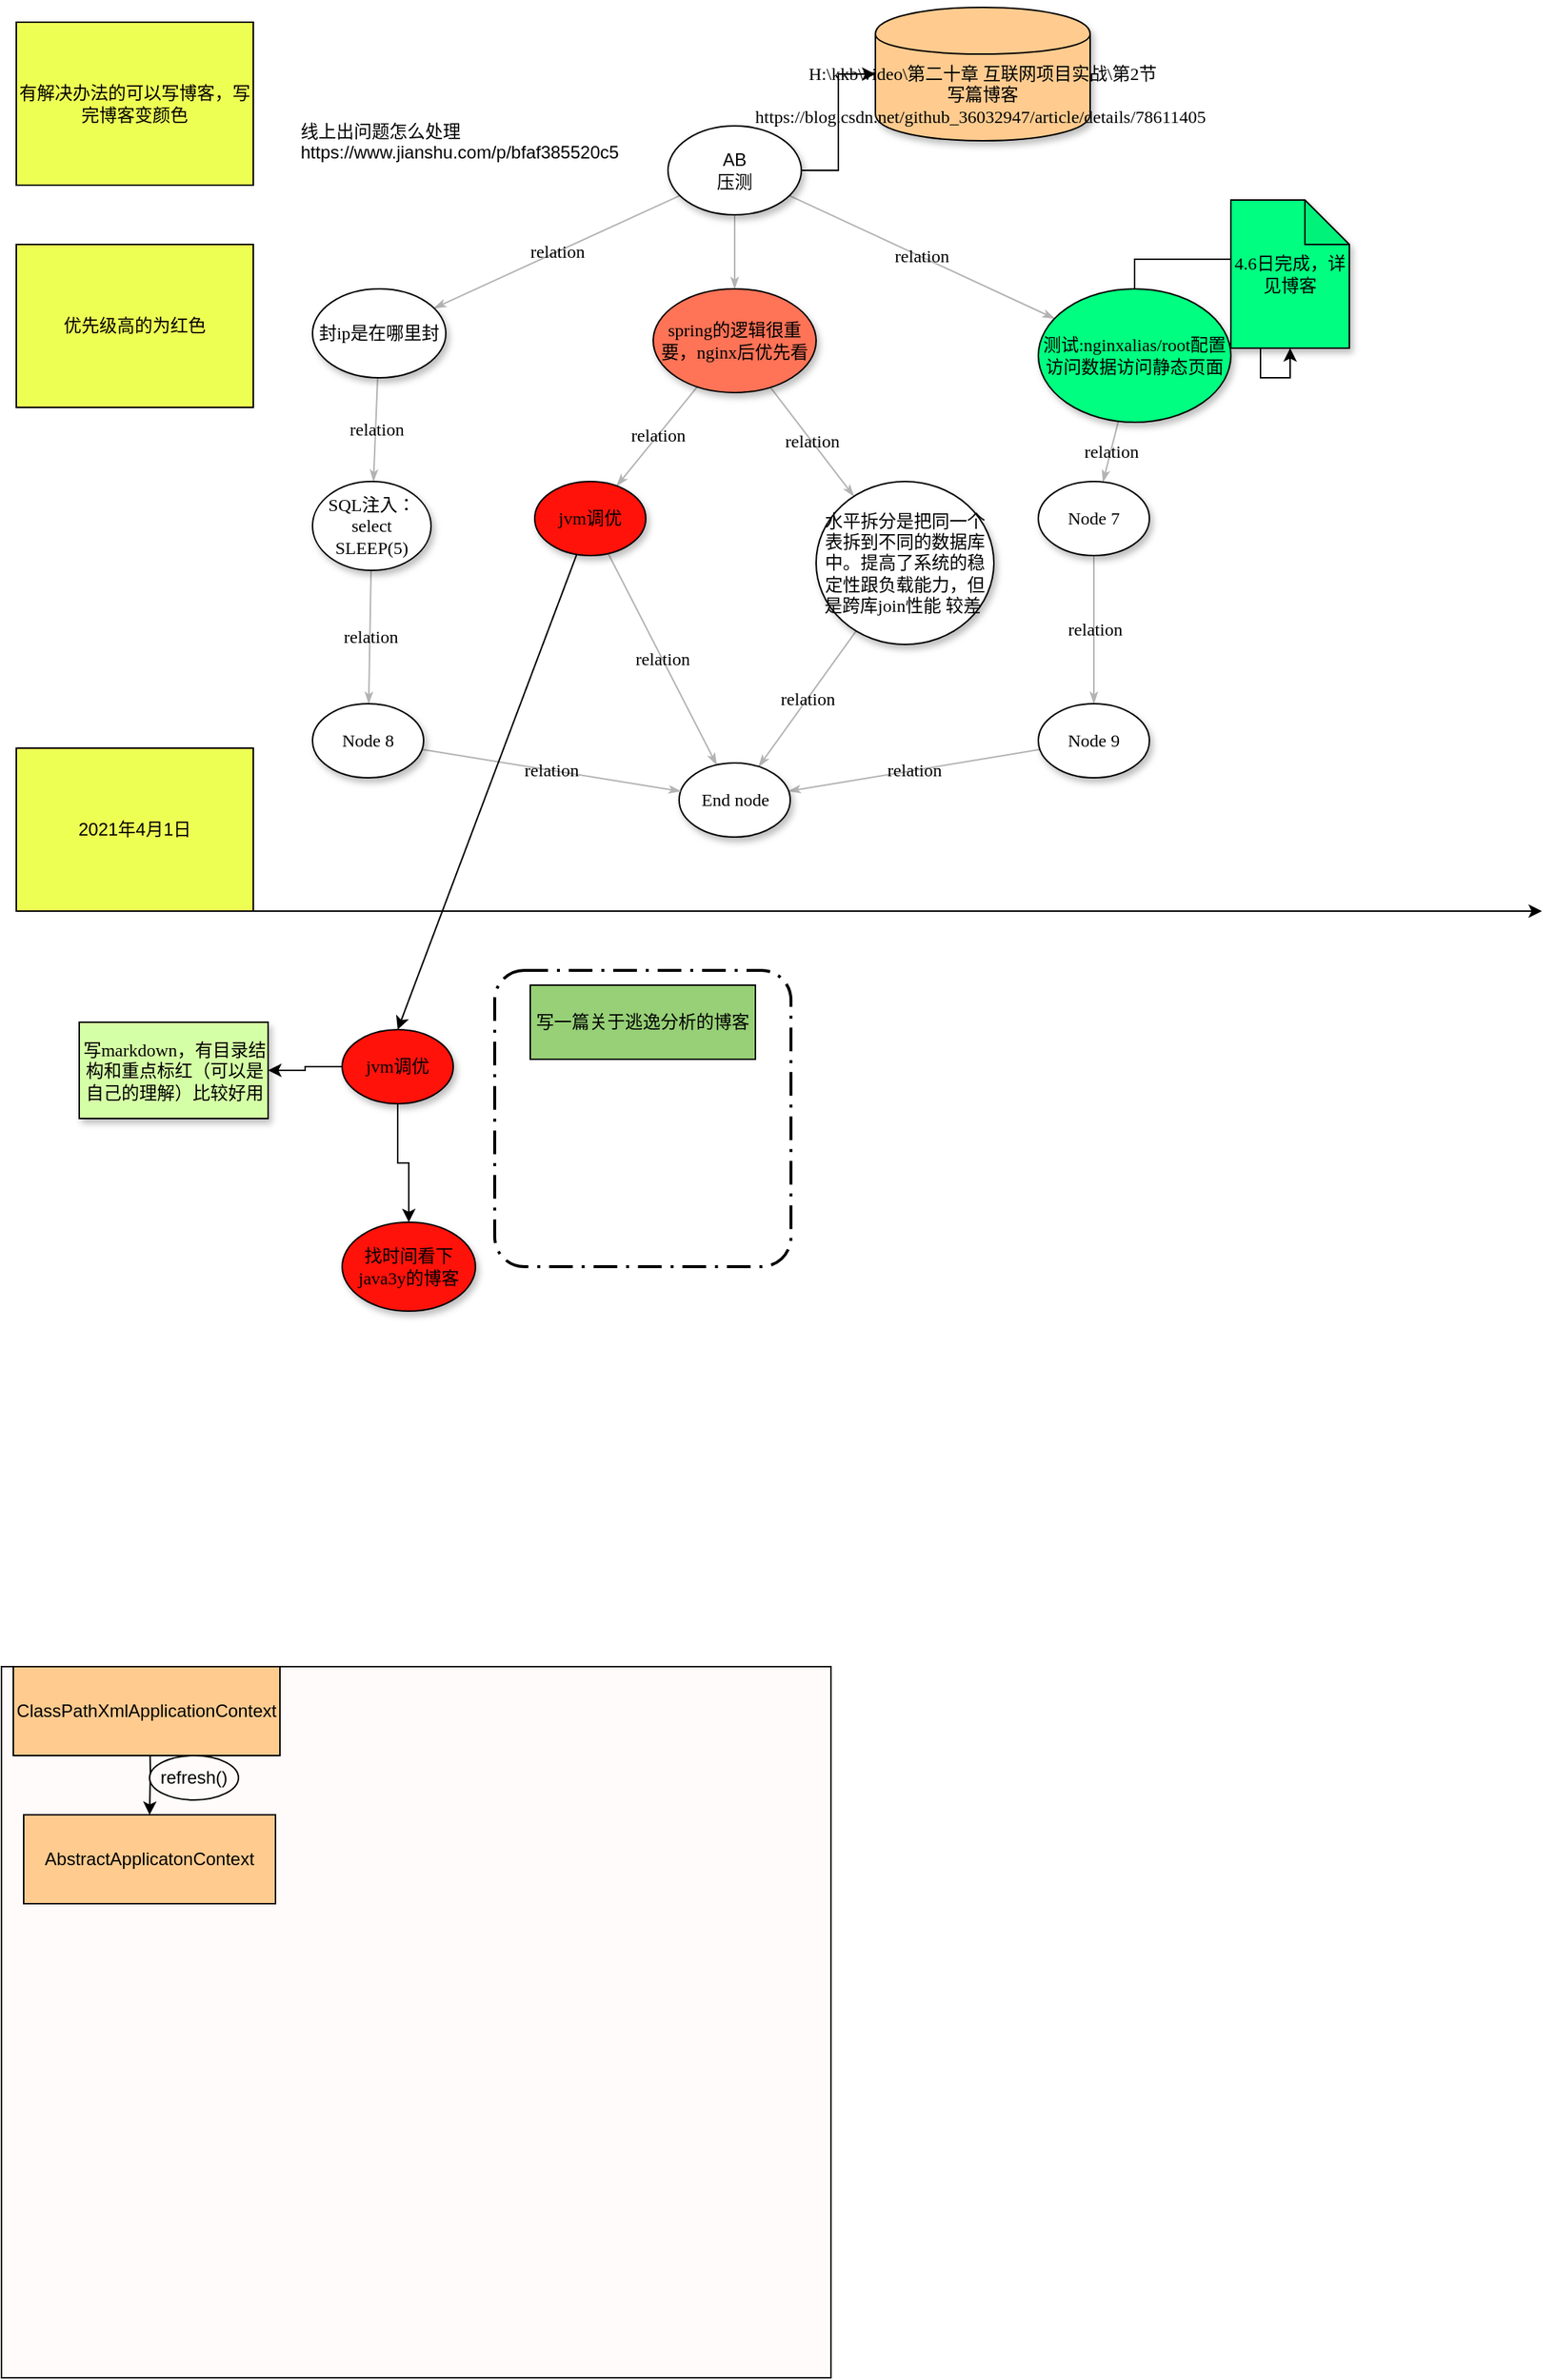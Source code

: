 <mxfile version="14.5.4" type="github">
  <diagram name="Page-1" id="42789a77-a242-8287-6e28-9cd8cfd52e62">
    <mxGraphModel dx="1662" dy="763" grid="1" gridSize="10" guides="1" tooltips="1" connect="1" arrows="1" fold="1" page="1" pageScale="1" pageWidth="1100" pageHeight="850" background="#ffffff" math="0" shadow="0">
      <root>
        <mxCell id="0" />
        <mxCell id="1" parent="0" />
        <mxCell id="1ea317790d2ca983-12" style="edgeStyle=none;rounded=1;html=1;labelBackgroundColor=none;startArrow=none;startFill=0;startSize=5;endArrow=classicThin;endFill=1;endSize=5;jettySize=auto;orthogonalLoop=1;strokeColor=#B3B3B3;strokeWidth=1;fontFamily=Verdana;fontSize=12" parent="1" source="1ea317790d2ca983-1" target="1ea317790d2ca983-2" edge="1">
          <mxGeometry relative="1" as="geometry" />
        </mxCell>
        <mxCell id="1ea317790d2ca983-13" value="relation" style="edgeStyle=none;rounded=1;html=1;labelBackgroundColor=none;startArrow=none;startFill=0;startSize=5;endArrow=classicThin;endFill=1;endSize=5;jettySize=auto;orthogonalLoop=1;strokeColor=#B3B3B3;strokeWidth=1;fontFamily=Verdana;fontSize=12" parent="1" source="1ea317790d2ca983-1" target="1ea317790d2ca983-9" edge="1">
          <mxGeometry relative="1" as="geometry" />
        </mxCell>
        <mxCell id="1ea317790d2ca983-14" value="relation" style="edgeStyle=none;rounded=1;html=1;labelBackgroundColor=none;startArrow=none;startFill=0;startSize=5;endArrow=classicThin;endFill=1;endSize=5;jettySize=auto;orthogonalLoop=1;strokeColor=#B3B3B3;strokeWidth=1;fontFamily=Verdana;fontSize=12" parent="1" source="1ea317790d2ca983-1" target="1ea317790d2ca983-3" edge="1">
          <mxGeometry relative="1" as="geometry" />
        </mxCell>
        <mxCell id="JrOrqtDxngOUvOLZsiqG-13" value="" style="edgeStyle=orthogonalEdgeStyle;rounded=0;orthogonalLoop=1;jettySize=auto;html=1;" edge="1" parent="1" source="1ea317790d2ca983-1" target="JrOrqtDxngOUvOLZsiqG-12">
          <mxGeometry relative="1" as="geometry" />
        </mxCell>
        <mxCell id="1ea317790d2ca983-1" value="&lt;span style=&quot;font-family: &amp;#34;helvetica&amp;#34;&quot;&gt;AB&lt;/span&gt;&lt;br style=&quot;font-family: &amp;#34;helvetica&amp;#34;&quot;&gt;&lt;span style=&quot;font-family: &amp;#34;helvetica&amp;#34;&quot;&gt;压测&lt;/span&gt;" style="ellipse;whiteSpace=wrap;html=1;rounded=0;shadow=1;comic=0;labelBackgroundColor=none;strokeWidth=1;fontFamily=Verdana;fontSize=12;align=center;" parent="1" vertex="1">
          <mxGeometry x="450" y="80" width="90" height="60" as="geometry" />
        </mxCell>
        <mxCell id="1ea317790d2ca983-21" value="relation" style="edgeStyle=none;rounded=1;html=1;labelBackgroundColor=none;startArrow=none;startFill=0;startSize=5;endArrow=classicThin;endFill=1;endSize=5;jettySize=auto;orthogonalLoop=1;strokeColor=#B3B3B3;strokeWidth=1;fontFamily=Verdana;fontSize=12" parent="1" source="1ea317790d2ca983-2" target="1ea317790d2ca983-7" edge="1">
          <mxGeometry relative="1" as="geometry" />
        </mxCell>
        <mxCell id="1ea317790d2ca983-22" value="relation" style="edgeStyle=none;rounded=1;html=1;labelBackgroundColor=none;startArrow=none;startFill=0;startSize=5;endArrow=classicThin;endFill=1;endSize=5;jettySize=auto;orthogonalLoop=1;strokeColor=#B3B3B3;strokeWidth=1;fontFamily=Verdana;fontSize=12" parent="1" source="1ea317790d2ca983-2" target="1ea317790d2ca983-6" edge="1">
          <mxGeometry relative="1" as="geometry" />
        </mxCell>
        <mxCell id="1ea317790d2ca983-2" value="spring的逻辑很重要，nginx后优先看" style="ellipse;whiteSpace=wrap;html=1;rounded=0;shadow=1;comic=0;labelBackgroundColor=none;strokeWidth=1;fontFamily=Verdana;fontSize=12;align=center;fillColor=#FF7357;" parent="1" vertex="1">
          <mxGeometry x="440" y="190" width="110" height="70" as="geometry" />
        </mxCell>
        <mxCell id="1ea317790d2ca983-15" value="relation" style="edgeStyle=none;rounded=1;html=1;labelBackgroundColor=none;startArrow=none;startFill=0;startSize=5;endArrow=classicThin;endFill=1;endSize=5;jettySize=auto;orthogonalLoop=1;strokeColor=#B3B3B3;strokeWidth=1;fontFamily=Verdana;fontSize=12" parent="1" source="1ea317790d2ca983-3" target="1ea317790d2ca983-4" edge="1">
          <mxGeometry relative="1" as="geometry" />
        </mxCell>
        <mxCell id="JrOrqtDxngOUvOLZsiqG-23" value="" style="edgeStyle=orthogonalEdgeStyle;rounded=0;orthogonalLoop=1;jettySize=auto;html=1;" edge="1" parent="1" source="1ea317790d2ca983-3" target="JrOrqtDxngOUvOLZsiqG-22">
          <mxGeometry relative="1" as="geometry" />
        </mxCell>
        <mxCell id="1ea317790d2ca983-3" value="&lt;span&gt;测试:nginxalias/root配置访问数据访问静态页面&lt;/span&gt;" style="ellipse;whiteSpace=wrap;html=1;rounded=0;shadow=1;comic=0;labelBackgroundColor=none;strokeWidth=1;fontFamily=Verdana;fontSize=12;align=center;fillColor=#00FF80;" parent="1" vertex="1">
          <mxGeometry x="700" y="190" width="130" height="90" as="geometry" />
        </mxCell>
        <mxCell id="1ea317790d2ca983-16" value="relation" style="edgeStyle=none;rounded=1;html=1;labelBackgroundColor=none;startArrow=none;startFill=0;startSize=5;endArrow=classicThin;endFill=1;endSize=5;jettySize=auto;orthogonalLoop=1;strokeColor=#B3B3B3;strokeWidth=1;fontFamily=Verdana;fontSize=12" parent="1" source="1ea317790d2ca983-4" target="1ea317790d2ca983-5" edge="1">
          <mxGeometry relative="1" as="geometry" />
        </mxCell>
        <mxCell id="1ea317790d2ca983-4" value="&lt;span&gt;Node 7&lt;/span&gt;" style="ellipse;whiteSpace=wrap;html=1;rounded=0;shadow=1;comic=0;labelBackgroundColor=none;strokeWidth=1;fontFamily=Verdana;fontSize=12;align=center;" parent="1" vertex="1">
          <mxGeometry x="700" y="320" width="75" height="50" as="geometry" />
        </mxCell>
        <mxCell id="1ea317790d2ca983-17" value="relation" style="edgeStyle=none;rounded=1;html=1;labelBackgroundColor=none;startArrow=none;startFill=0;startSize=5;endArrow=classicThin;endFill=1;endSize=5;jettySize=auto;orthogonalLoop=1;strokeColor=#B3B3B3;strokeWidth=1;fontFamily=Verdana;fontSize=12" parent="1" source="1ea317790d2ca983-5" target="1ea317790d2ca983-8" edge="1">
          <mxGeometry relative="1" as="geometry" />
        </mxCell>
        <mxCell id="1ea317790d2ca983-5" value="&lt;span&gt;Node 9&lt;/span&gt;" style="ellipse;whiteSpace=wrap;html=1;rounded=0;shadow=1;comic=0;labelBackgroundColor=none;strokeWidth=1;fontFamily=Verdana;fontSize=12;align=center;" parent="1" vertex="1">
          <mxGeometry x="700" y="470" width="75" height="50" as="geometry" />
        </mxCell>
        <mxCell id="1ea317790d2ca983-23" value="relation" style="edgeStyle=none;rounded=1;html=1;labelBackgroundColor=none;startArrow=none;startFill=0;startSize=5;endArrow=classicThin;endFill=1;endSize=5;jettySize=auto;orthogonalLoop=1;strokeColor=#B3B3B3;strokeWidth=1;fontFamily=Verdana;fontSize=12" parent="1" source="1ea317790d2ca983-6" target="1ea317790d2ca983-8" edge="1">
          <mxGeometry relative="1" as="geometry" />
        </mxCell>
        <mxCell id="1ea317790d2ca983-6" value="水平拆分是把同一个表拆到不同的数据库中。提高了系统的稳定性跟负载能力，但是跨库join性能 较差&amp;nbsp;" style="ellipse;whiteSpace=wrap;html=1;rounded=0;shadow=1;comic=0;labelBackgroundColor=none;strokeWidth=1;fontFamily=Verdana;fontSize=12;align=center;" parent="1" vertex="1">
          <mxGeometry x="550" y="320" width="120" height="110" as="geometry" />
        </mxCell>
        <mxCell id="1ea317790d2ca983-24" value="relation" style="edgeStyle=none;rounded=1;html=1;labelBackgroundColor=none;startArrow=none;startFill=0;startSize=5;endArrow=classicThin;endFill=1;endSize=5;jettySize=auto;orthogonalLoop=1;strokeColor=#B3B3B3;strokeWidth=1;fontFamily=Verdana;fontSize=12" parent="1" source="1ea317790d2ca983-7" target="1ea317790d2ca983-8" edge="1">
          <mxGeometry relative="1" as="geometry" />
        </mxCell>
        <mxCell id="1ea317790d2ca983-7" value="&lt;span&gt;jvm调优&lt;/span&gt;" style="ellipse;whiteSpace=wrap;html=1;rounded=0;shadow=1;comic=0;labelBackgroundColor=none;strokeWidth=1;fontFamily=Verdana;fontSize=12;align=center;fillColor=#FF120A;" parent="1" vertex="1">
          <mxGeometry x="360" y="320" width="75" height="50" as="geometry" />
        </mxCell>
        <mxCell id="1ea317790d2ca983-8" value="End node" style="ellipse;whiteSpace=wrap;html=1;rounded=0;shadow=1;comic=0;labelBackgroundColor=none;strokeWidth=1;fontFamily=Verdana;fontSize=12;align=center;" parent="1" vertex="1">
          <mxGeometry x="457.5" y="510" width="75" height="50" as="geometry" />
        </mxCell>
        <mxCell id="1ea317790d2ca983-19" value="relation" style="edgeStyle=none;rounded=1;html=1;labelBackgroundColor=none;startArrow=none;startFill=0;startSize=5;endArrow=classicThin;endFill=1;endSize=5;jettySize=auto;orthogonalLoop=1;strokeColor=#B3B3B3;strokeWidth=1;fontFamily=Verdana;fontSize=12" parent="1" source="1ea317790d2ca983-9" target="1ea317790d2ca983-10" edge="1">
          <mxGeometry relative="1" as="geometry" />
        </mxCell>
        <mxCell id="1ea317790d2ca983-9" value="封ip是在哪里封" style="ellipse;whiteSpace=wrap;html=1;rounded=0;shadow=1;comic=0;labelBackgroundColor=none;strokeWidth=1;fontFamily=Verdana;fontSize=12;align=center;" parent="1" vertex="1">
          <mxGeometry x="210" y="190" width="90" height="60" as="geometry" />
        </mxCell>
        <mxCell id="1ea317790d2ca983-20" value="relation" style="edgeStyle=none;rounded=1;html=1;labelBackgroundColor=none;startArrow=none;startFill=0;startSize=5;endArrow=classicThin;endFill=1;endSize=5;jettySize=auto;orthogonalLoop=1;strokeColor=#B3B3B3;strokeWidth=1;fontFamily=Verdana;fontSize=12" parent="1" source="1ea317790d2ca983-10" target="1ea317790d2ca983-11" edge="1">
          <mxGeometry relative="1" as="geometry" />
        </mxCell>
        <mxCell id="1ea317790d2ca983-10" value="SQL注入：select SLEEP(5)" style="ellipse;whiteSpace=wrap;html=1;rounded=0;shadow=1;comic=0;labelBackgroundColor=none;strokeWidth=1;fontFamily=Verdana;fontSize=12;align=center;" parent="1" vertex="1">
          <mxGeometry x="210" y="320" width="80" height="60" as="geometry" />
        </mxCell>
        <mxCell id="1ea317790d2ca983-18" value="relation" style="edgeStyle=none;rounded=1;html=1;labelBackgroundColor=none;startArrow=none;startFill=0;startSize=5;endArrow=classicThin;endFill=1;endSize=5;jettySize=auto;orthogonalLoop=1;strokeColor=#B3B3B3;strokeWidth=1;fontFamily=Verdana;fontSize=12" parent="1" source="1ea317790d2ca983-11" target="1ea317790d2ca983-8" edge="1">
          <mxGeometry relative="1" as="geometry" />
        </mxCell>
        <mxCell id="1ea317790d2ca983-11" value="&lt;span&gt;Node 8&lt;/span&gt;" style="ellipse;whiteSpace=wrap;html=1;rounded=0;shadow=1;comic=0;labelBackgroundColor=none;strokeWidth=1;fontFamily=Verdana;fontSize=12;align=center;" parent="1" vertex="1">
          <mxGeometry x="210" y="470" width="75" height="50" as="geometry" />
        </mxCell>
        <mxCell id="JrOrqtDxngOUvOLZsiqG-1" value="有解决办法的可以写博客，写完博客变颜色" style="rounded=0;whiteSpace=wrap;html=1;fillColor=#EEFF54;" vertex="1" parent="1">
          <mxGeometry x="10" y="10" width="160" height="110" as="geometry" />
        </mxCell>
        <mxCell id="JrOrqtDxngOUvOLZsiqG-3" value="优先级高的为红色" style="rounded=0;whiteSpace=wrap;html=1;fillColor=#EEFF54;" vertex="1" parent="1">
          <mxGeometry x="10" y="160" width="160" height="110" as="geometry" />
        </mxCell>
        <mxCell id="JrOrqtDxngOUvOLZsiqG-4" value="" style="endArrow=classic;html=1;" edge="1" parent="1">
          <mxGeometry width="50" height="50" relative="1" as="geometry">
            <mxPoint x="30" y="610" as="sourcePoint" />
            <mxPoint x="1040" y="610" as="targetPoint" />
          </mxGeometry>
        </mxCell>
        <mxCell id="JrOrqtDxngOUvOLZsiqG-5" value="2021年4月1日" style="rounded=0;whiteSpace=wrap;html=1;fillColor=#EEFF54;" vertex="1" parent="1">
          <mxGeometry x="10" y="500" width="160" height="110" as="geometry" />
        </mxCell>
        <mxCell id="JrOrqtDxngOUvOLZsiqG-15" value="" style="edgeStyle=orthogonalEdgeStyle;rounded=0;orthogonalLoop=1;jettySize=auto;html=1;" edge="1" parent="1" source="JrOrqtDxngOUvOLZsiqG-6" target="JrOrqtDxngOUvOLZsiqG-14">
          <mxGeometry relative="1" as="geometry" />
        </mxCell>
        <mxCell id="JrOrqtDxngOUvOLZsiqG-17" value="" style="edgeStyle=orthogonalEdgeStyle;rounded=0;orthogonalLoop=1;jettySize=auto;html=1;" edge="1" parent="1" source="JrOrqtDxngOUvOLZsiqG-6" target="JrOrqtDxngOUvOLZsiqG-16">
          <mxGeometry relative="1" as="geometry" />
        </mxCell>
        <mxCell id="JrOrqtDxngOUvOLZsiqG-6" value="&lt;span&gt;jvm调优&lt;/span&gt;" style="ellipse;whiteSpace=wrap;html=1;rounded=0;shadow=1;comic=0;labelBackgroundColor=none;strokeWidth=1;fontFamily=Verdana;fontSize=12;align=center;fillColor=#FF120A;" vertex="1" parent="1">
          <mxGeometry x="230" y="690" width="75" height="50" as="geometry" />
        </mxCell>
        <mxCell id="JrOrqtDxngOUvOLZsiqG-7" value="" style="endArrow=classic;html=1;entryX=0.5;entryY=0;entryDx=0;entryDy=0;" edge="1" parent="1" source="1ea317790d2ca983-7" target="JrOrqtDxngOUvOLZsiqG-6">
          <mxGeometry width="50" height="50" relative="1" as="geometry">
            <mxPoint x="350" y="420" as="sourcePoint" />
            <mxPoint x="400" y="370" as="targetPoint" />
          </mxGeometry>
        </mxCell>
        <mxCell id="JrOrqtDxngOUvOLZsiqG-8" value="" style="rounded=1;arcSize=10;dashed=1;strokeColor=#000000;fillColor=none;gradientColor=none;dashPattern=8 3 1 3;strokeWidth=2;" vertex="1" parent="1">
          <mxGeometry x="333" y="650" width="200" height="200" as="geometry" />
        </mxCell>
        <mxCell id="JrOrqtDxngOUvOLZsiqG-9" value="写一篇关于逃逸分析的博客" style="rounded=0;whiteSpace=wrap;html=1;fillColor=#97D077;" vertex="1" parent="1">
          <mxGeometry x="357" y="660" width="152" height="50" as="geometry" />
        </mxCell>
        <mxCell id="JrOrqtDxngOUvOLZsiqG-12" value="H:\kkb\video\第二十章 互联网项目实战\第2节&lt;br&gt;写篇博客https://blog.csdn.net/github_36032947/article/details/78611405&amp;nbsp;" style="shape=cylinder;whiteSpace=wrap;html=1;boundedLbl=1;backgroundOutline=1;rounded=0;shadow=1;fontFamily=Verdana;strokeWidth=1;comic=0;fillColor=#FFCB8F;" vertex="1" parent="1">
          <mxGeometry x="590" width="145" height="90" as="geometry" />
        </mxCell>
        <mxCell id="JrOrqtDxngOUvOLZsiqG-14" value="写markdown，有目录结构和重点标红（可以是自己的理解）比较好用" style="whiteSpace=wrap;html=1;rounded=0;shadow=1;fontFamily=Verdana;strokeWidth=1;fillColor=#D5FFA6;comic=0;" vertex="1" parent="1">
          <mxGeometry x="52.5" y="685" width="127.5" height="65" as="geometry" />
        </mxCell>
        <mxCell id="JrOrqtDxngOUvOLZsiqG-16" value="找时间看下java3y的博客" style="ellipse;whiteSpace=wrap;html=1;rounded=0;shadow=1;comic=0;labelBackgroundColor=none;strokeWidth=1;fontFamily=Verdana;fontSize=12;align=center;fillColor=#FF120A;" vertex="1" parent="1">
          <mxGeometry x="230" y="820" width="90" height="60" as="geometry" />
        </mxCell>
        <mxCell id="JrOrqtDxngOUvOLZsiqG-22" value="4.6日完成，详见博客" style="shape=note;whiteSpace=wrap;html=1;backgroundOutline=1;darkOpacity=0.05;rounded=0;shadow=1;fontFamily=Verdana;strokeWidth=1;fillColor=#00FF80;comic=0;" vertex="1" parent="1">
          <mxGeometry x="830" y="130" width="80" height="100" as="geometry" />
        </mxCell>
        <UserObject label="线上出问题怎么处理&lt;br&gt;https://www.jianshu.com/p/bfaf385520c5" id="JrOrqtDxngOUvOLZsiqG-24">
          <mxCell style="text;whiteSpace=wrap;html=1;" vertex="1" parent="1">
            <mxGeometry x="200" y="70" width="240" height="30" as="geometry" />
          </mxCell>
        </UserObject>
        <mxCell id="JrOrqtDxngOUvOLZsiqG-25" value="" style="rounded=0;whiteSpace=wrap;html=1;fillColor=#FFFBFA;" vertex="1" parent="1">
          <mxGeometry y="1120" width="560" height="480" as="geometry" />
        </mxCell>
        <mxCell id="JrOrqtDxngOUvOLZsiqG-29" value="" style="edgeStyle=orthogonalEdgeStyle;rounded=0;orthogonalLoop=1;jettySize=auto;html=1;" edge="1" parent="1" target="JrOrqtDxngOUvOLZsiqG-28">
          <mxGeometry relative="1" as="geometry">
            <mxPoint x="100" y="1160" as="sourcePoint" />
          </mxGeometry>
        </mxCell>
        <mxCell id="JrOrqtDxngOUvOLZsiqG-28" value="AbstractApplicatonContext" style="whiteSpace=wrap;html=1;fillColor=#FFCB8F;" vertex="1" parent="1">
          <mxGeometry x="15" y="1220" width="170" height="60" as="geometry" />
        </mxCell>
        <mxCell id="JrOrqtDxngOUvOLZsiqG-30" value="ClassPathXmlApplicationContext" style="whiteSpace=wrap;html=1;fillColor=#FFCB8F;" vertex="1" parent="1">
          <mxGeometry x="8" y="1120" width="180" height="60" as="geometry" />
        </mxCell>
        <mxCell id="JrOrqtDxngOUvOLZsiqG-31" value="refresh()" style="ellipse;whiteSpace=wrap;html=1;fillColor=#FFFBFA;" vertex="1" parent="1">
          <mxGeometry x="100" y="1180" width="60" height="30" as="geometry" />
        </mxCell>
      </root>
    </mxGraphModel>
  </diagram>
</mxfile>
